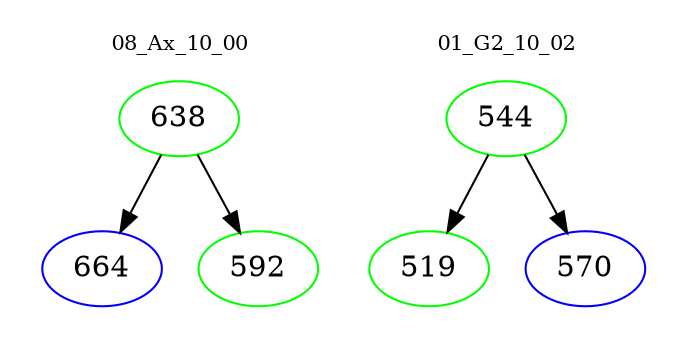 digraph{
subgraph cluster_0 {
color = white
label = "08_Ax_10_00";
fontsize=10;
T0_638 [label="638", color="green"]
T0_638 -> T0_664 [color="black"]
T0_664 [label="664", color="blue"]
T0_638 -> T0_592 [color="black"]
T0_592 [label="592", color="green"]
}
subgraph cluster_1 {
color = white
label = "01_G2_10_02";
fontsize=10;
T1_544 [label="544", color="green"]
T1_544 -> T1_519 [color="black"]
T1_519 [label="519", color="green"]
T1_544 -> T1_570 [color="black"]
T1_570 [label="570", color="blue"]
}
}
